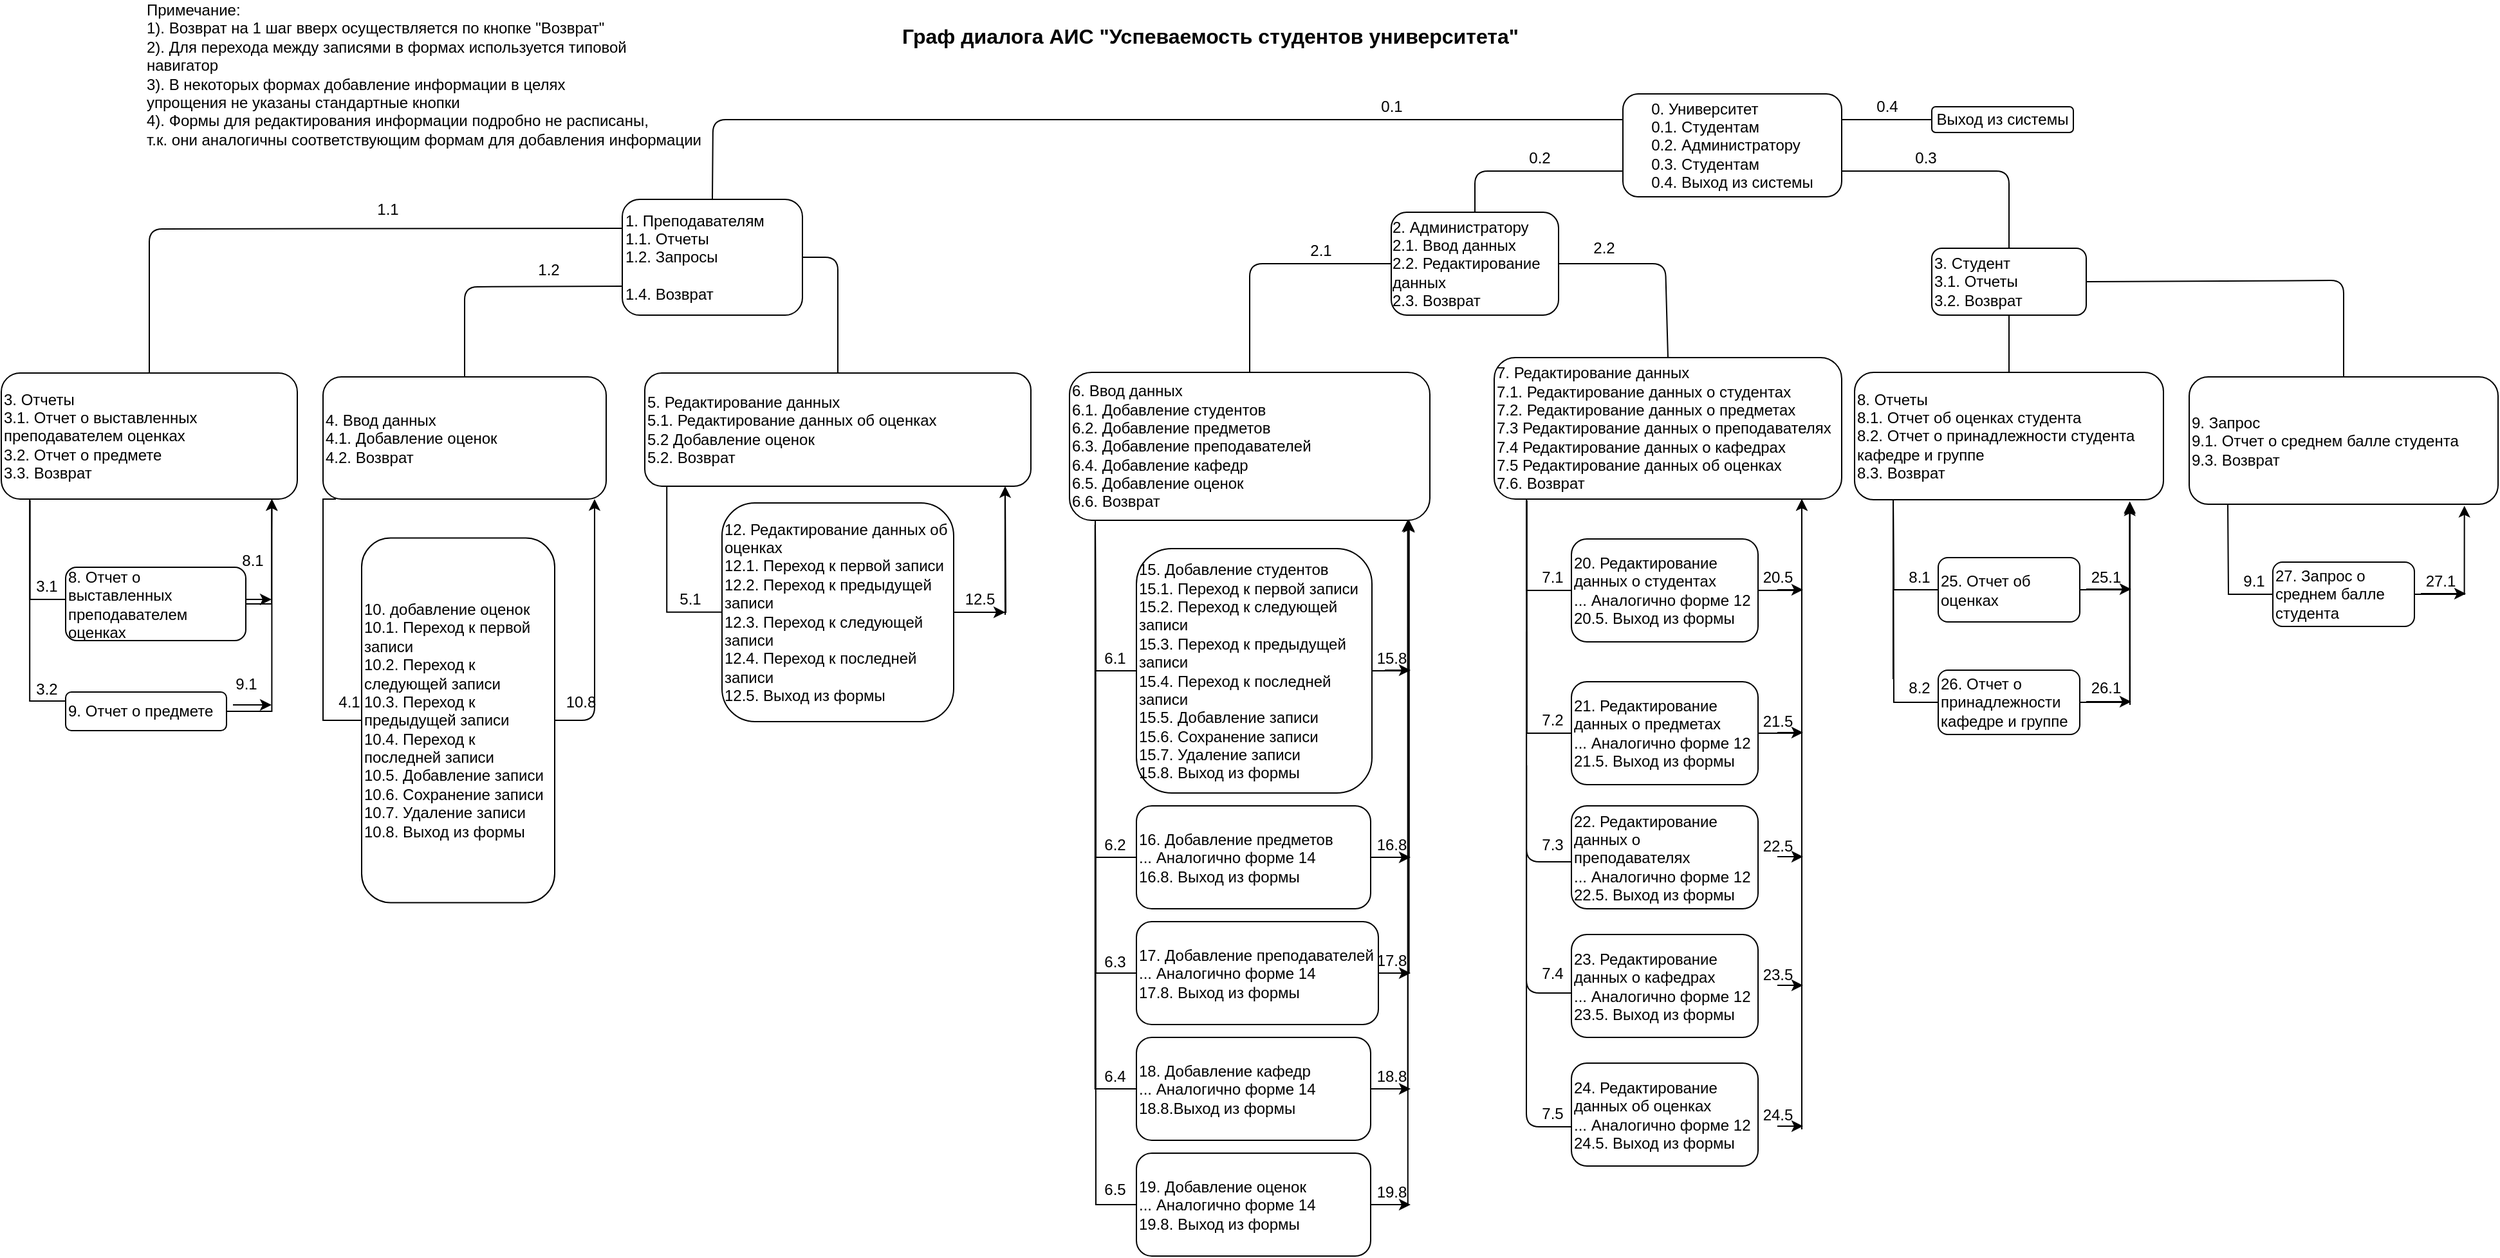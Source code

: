<mxfile version="12.4.2" type="device" pages="1"><diagram id="ThpzlMvyTChWkY-L1aGS" name="Page-1"><mxGraphModel dx="3471" dy="2727" grid="1" gridSize="10" guides="1" tooltips="1" connect="1" arrows="1" fold="1" page="1" pageScale="1" pageWidth="1169" pageHeight="1654" math="0" shadow="0"><root><mxCell id="0"/><mxCell id="1" parent="0"/><mxCell id="I7Cok4oT2zRdz4u-9SDx-5" style="edgeStyle=orthogonalEdgeStyle;rounded=0;orthogonalLoop=1;jettySize=auto;html=1;exitX=1;exitY=0.25;exitDx=0;exitDy=0;entryX=0;entryY=0.5;entryDx=0;entryDy=0;endArrow=none;endFill=0;" parent="1" source="I7Cok4oT2zRdz4u-9SDx-1" target="I7Cok4oT2zRdz4u-9SDx-2" edge="1"><mxGeometry relative="1" as="geometry"/></mxCell><mxCell id="I7Cok4oT2zRdz4u-9SDx-1" value="&lt;div style=&quot;text-align: left&quot;&gt;&lt;span&gt;0. Университет&lt;/span&gt;&lt;/div&gt;&lt;div style=&quot;text-align: left&quot;&gt;&lt;span&gt;0.1. Студентам&lt;/span&gt;&lt;/div&gt;&lt;div style=&quot;text-align: left&quot;&gt;&lt;span&gt;0.2. Администратору&lt;/span&gt;&lt;/div&gt;&lt;div style=&quot;text-align: left&quot;&gt;&lt;span&gt;0.3. Студентам&lt;/span&gt;&lt;/div&gt;&lt;div style=&quot;text-align: left&quot;&gt;&lt;span&gt;0.4. Выход из системы&lt;/span&gt;&lt;/div&gt;" style="rounded=1;whiteSpace=wrap;html=1;" parent="1" vertex="1"><mxGeometry x="320" y="35" width="170" height="80" as="geometry"/></mxCell><mxCell id="I7Cok4oT2zRdz4u-9SDx-2" value="Выход из системы" style="rounded=1;whiteSpace=wrap;html=1;" parent="1" vertex="1"><mxGeometry x="560" y="45" width="110" height="20" as="geometry"/></mxCell><mxCell id="I7Cok4oT2zRdz4u-9SDx-6" value="0.4" style="text;html=1;align=center;verticalAlign=middle;resizable=0;points=[];;autosize=1;" parent="1" vertex="1"><mxGeometry x="510" y="35" width="30" height="20" as="geometry"/></mxCell><mxCell id="I7Cok4oT2zRdz4u-9SDx-9" value="1. Преподавателям&lt;br&gt;1.1. Отчеты&lt;br&gt;1.2. Запросы&lt;br&gt;&lt;br&gt;1.4. Возврат" style="rounded=1;whiteSpace=wrap;html=1;align=left;" parent="1" vertex="1"><mxGeometry x="-457.5" y="117" width="140" height="90" as="geometry"/></mxCell><mxCell id="I7Cok4oT2zRdz4u-9SDx-12" value="" style="endArrow=none;html=1;exitX=0.5;exitY=0;exitDx=0;exitDy=0;entryX=0;entryY=0.25;entryDx=0;entryDy=0;" parent="1" source="I7Cok4oT2zRdz4u-9SDx-9" target="I7Cok4oT2zRdz4u-9SDx-1" edge="1"><mxGeometry width="50" height="50" relative="1" as="geometry"><mxPoint x="320" y="210" as="sourcePoint"/><mxPoint x="370" y="160" as="targetPoint"/><Array as="points"><mxPoint x="-387" y="55"/></Array></mxGeometry></mxCell><mxCell id="I7Cok4oT2zRdz4u-9SDx-13" value="0.1" style="text;html=1;align=center;verticalAlign=middle;resizable=0;points=[];;autosize=1;" parent="1" vertex="1"><mxGeometry x="125" y="35" width="30" height="20" as="geometry"/></mxCell><mxCell id="I7Cok4oT2zRdz4u-9SDx-14" value="3. Отчеты&lt;br&gt;3.1. Отчет о выставленных преподавателем оценках&lt;br&gt;3.2. Отчет о предмете&lt;br&gt;3.3. Возврат" style="rounded=1;whiteSpace=wrap;html=1;align=left;" parent="1" vertex="1"><mxGeometry x="-940" y="252" width="230" height="98" as="geometry"/></mxCell><mxCell id="I7Cok4oT2zRdz4u-9SDx-15" value="4. Ввод данных&lt;br&gt;4.1. Добавление оценок&lt;br&gt;4.2. Возврат" style="rounded=1;whiteSpace=wrap;html=1;align=left;" parent="1" vertex="1"><mxGeometry x="-690" y="255" width="220" height="95" as="geometry"/></mxCell><mxCell id="I7Cok4oT2zRdz4u-9SDx-16" value="5. Редактирование данных&lt;br&gt;5.1. Редактирование данных об оценках&lt;br&gt;5.2 Добавление оценок&lt;br&gt;5.2. Возврат" style="rounded=1;whiteSpace=wrap;html=1;align=left;" parent="1" vertex="1"><mxGeometry x="-440" y="252" width="300" height="88" as="geometry"/></mxCell><mxCell id="I7Cok4oT2zRdz4u-9SDx-18" value="&lt;div style=&quot;text-align: left&quot;&gt;&lt;span&gt;2. Администратору&lt;/span&gt;&lt;/div&gt;&lt;div style=&quot;text-align: left&quot;&gt;&lt;span&gt;2.1. Ввод данных&lt;/span&gt;&lt;/div&gt;&lt;div style=&quot;text-align: left&quot;&gt;&lt;span&gt;2.2. Редактирование данных&lt;/span&gt;&lt;/div&gt;&lt;div style=&quot;text-align: left&quot;&gt;&lt;span&gt;2.3. Возврат&lt;/span&gt;&lt;/div&gt;" style="rounded=1;whiteSpace=wrap;html=1;" parent="1" vertex="1"><mxGeometry x="140" y="127" width="130" height="80" as="geometry"/></mxCell><mxCell id="I7Cok4oT2zRdz4u-9SDx-19" value="6. Ввод данных&lt;br&gt;6.1. Добавление студентов&lt;br&gt;6.2. Добавление предметов&lt;br&gt;6.3. Добавление преподавателей&lt;br&gt;6.4. Добавление кафедр&lt;br&gt;6.5. Добавление оценок&lt;br&gt;6.6. Возврат" style="rounded=1;whiteSpace=wrap;html=1;align=left;" parent="1" vertex="1"><mxGeometry x="-110" y="251.5" width="280" height="115" as="geometry"/></mxCell><mxCell id="I7Cok4oT2zRdz4u-9SDx-20" value="7. Редактирование данных&lt;br&gt;7.1. Редактирование данных о студентах&lt;br&gt;7.2. Редактирование данных о предметах&lt;br&gt;7.3 Редактирование данных о&amp;nbsp;преподавателях&lt;br&gt;7.4 Редактирование данных о&amp;nbsp;кафедрах&lt;br&gt;7.5 Редактирование данных об оценках&lt;br&gt;7.6. Возврат" style="rounded=1;whiteSpace=wrap;html=1;align=left;" parent="1" vertex="1"><mxGeometry x="220" y="240" width="270" height="110" as="geometry"/></mxCell><mxCell id="I7Cok4oT2zRdz4u-9SDx-21" value="3. Студент&lt;br&gt;3.1. Отчеты&lt;br&gt;3.2. Возврат" style="rounded=1;whiteSpace=wrap;html=1;align=left;" parent="1" vertex="1"><mxGeometry x="560" y="155" width="120" height="52" as="geometry"/></mxCell><mxCell id="I7Cok4oT2zRdz4u-9SDx-22" value="8. Отчеты&lt;br&gt;8.1. Отчет об оценках студента&lt;br&gt;8.2. Отчет о принадлежности студента кафедре и группе&amp;nbsp;&lt;br&gt;8.3. Возврат" style="rounded=1;whiteSpace=wrap;html=1;align=left;" parent="1" vertex="1"><mxGeometry x="500" y="251.5" width="240" height="99" as="geometry"/></mxCell><mxCell id="I7Cok4oT2zRdz4u-9SDx-23" value="" style="endArrow=none;html=1;entryX=0;entryY=0.75;entryDx=0;entryDy=0;exitX=0.5;exitY=0;exitDx=0;exitDy=0;" parent="1" source="I7Cok4oT2zRdz4u-9SDx-18" target="I7Cok4oT2zRdz4u-9SDx-1" edge="1"><mxGeometry width="50" height="50" relative="1" as="geometry"><mxPoint x="-50" y="580" as="sourcePoint"/><mxPoint y="530" as="targetPoint"/><Array as="points"><mxPoint x="205" y="95"/></Array></mxGeometry></mxCell><mxCell id="I7Cok4oT2zRdz4u-9SDx-24" value="0.2" style="text;html=1;align=center;verticalAlign=middle;resizable=0;points=[];;autosize=1;" parent="1" vertex="1"><mxGeometry x="240" y="75" width="30" height="20" as="geometry"/></mxCell><mxCell id="I7Cok4oT2zRdz4u-9SDx-26" value="" style="endArrow=none;html=1;entryX=1;entryY=0.75;entryDx=0;entryDy=0;exitX=0.5;exitY=0;exitDx=0;exitDy=0;" parent="1" source="I7Cok4oT2zRdz4u-9SDx-21" target="I7Cok4oT2zRdz4u-9SDx-1" edge="1"><mxGeometry width="50" height="50" relative="1" as="geometry"><mxPoint x="340" y="580" as="sourcePoint"/><mxPoint x="390" y="530" as="targetPoint"/><Array as="points"><mxPoint x="620" y="95"/></Array></mxGeometry></mxCell><mxCell id="I7Cok4oT2zRdz4u-9SDx-27" value="0.3" style="text;html=1;align=center;verticalAlign=middle;resizable=0;points=[];;autosize=1;" parent="1" vertex="1"><mxGeometry x="540" y="75" width="30" height="20" as="geometry"/></mxCell><mxCell id="I7Cok4oT2zRdz4u-9SDx-146" style="edgeStyle=orthogonalEdgeStyle;rounded=0;orthogonalLoop=1;jettySize=auto;html=1;exitX=0;exitY=0.5;exitDx=0;exitDy=0;startArrow=none;startFill=0;endArrow=none;endFill=0;entryX=0.097;entryY=1.01;entryDx=0;entryDy=0;entryPerimeter=0;" parent="1" source="I7Cok4oT2zRdz4u-9SDx-28" target="I7Cok4oT2zRdz4u-9SDx-14" edge="1"><mxGeometry relative="1" as="geometry"><mxPoint x="-910" y="370" as="targetPoint"/><Array as="points"><mxPoint x="-918" y="428"/></Array></mxGeometry></mxCell><mxCell id="I7Cok4oT2zRdz4u-9SDx-153" style="edgeStyle=orthogonalEdgeStyle;rounded=0;orthogonalLoop=1;jettySize=auto;html=1;exitX=1;exitY=0.5;exitDx=0;exitDy=0;entryX=0.914;entryY=1.001;entryDx=0;entryDy=0;entryPerimeter=0;startArrow=none;startFill=0;endArrow=classic;endFill=1;" parent="1" source="I7Cok4oT2zRdz4u-9SDx-28" target="I7Cok4oT2zRdz4u-9SDx-14" edge="1"><mxGeometry relative="1" as="geometry"/></mxCell><mxCell id="I7Cok4oT2zRdz4u-9SDx-28" value="8. Отчет о выставленных преподавателем оценках" style="rounded=1;whiteSpace=wrap;html=1;align=left;" parent="1" vertex="1"><mxGeometry x="-890" y="403" width="140" height="57" as="geometry"/></mxCell><mxCell id="I7Cok4oT2zRdz4u-9SDx-145" style="edgeStyle=orthogonalEdgeStyle;rounded=0;orthogonalLoop=1;jettySize=auto;html=1;exitX=0;exitY=0.5;exitDx=0;exitDy=0;entryX=0.096;entryY=1.002;entryDx=0;entryDy=0;entryPerimeter=0;startArrow=none;startFill=0;endArrow=none;endFill=0;" parent="1" source="I7Cok4oT2zRdz4u-9SDx-29" target="I7Cok4oT2zRdz4u-9SDx-14" edge="1"><mxGeometry relative="1" as="geometry"><Array as="points"><mxPoint x="-918" y="507"/></Array></mxGeometry></mxCell><mxCell id="I7Cok4oT2zRdz4u-9SDx-154" style="edgeStyle=orthogonalEdgeStyle;rounded=0;orthogonalLoop=1;jettySize=auto;html=1;exitX=1;exitY=0.5;exitDx=0;exitDy=0;entryX=0.914;entryY=0.999;entryDx=0;entryDy=0;entryPerimeter=0;startArrow=none;startFill=0;endArrow=classic;endFill=1;" parent="1" source="I7Cok4oT2zRdz4u-9SDx-29" target="I7Cok4oT2zRdz4u-9SDx-14" edge="1"><mxGeometry relative="1" as="geometry"/></mxCell><mxCell id="I7Cok4oT2zRdz4u-9SDx-29" value="9. Отчет о предмете" style="rounded=1;whiteSpace=wrap;html=1;align=left;" parent="1" vertex="1"><mxGeometry x="-890" y="500" width="125" height="30" as="geometry"/></mxCell><mxCell id="I7Cok4oT2zRdz4u-9SDx-132" style="edgeStyle=orthogonalEdgeStyle;rounded=0;orthogonalLoop=1;jettySize=auto;html=1;exitX=0;exitY=0.5;exitDx=0;exitDy=0;startArrow=none;startFill=0;endArrow=none;endFill=0;" parent="1" source="I7Cok4oT2zRdz4u-9SDx-31" edge="1"><mxGeometry relative="1" as="geometry"><mxPoint x="-680" y="350" as="targetPoint"/><Array as="points"><mxPoint x="-690" y="522"/><mxPoint x="-690" y="350"/></Array></mxGeometry></mxCell><mxCell id="I7Cok4oT2zRdz4u-9SDx-31" value="10. добавление оценок&lt;br&gt;10.1. Переход к первой записи&lt;br&gt;10.2. Переход к следующей записи&lt;br&gt;10.3. Переход к предыдущей записи&lt;br&gt;10.4. Переход к последней записи&lt;br&gt;10.5. Добавление записи&lt;br&gt;10.6. Сохранение записи&lt;br&gt;10.7. Удаление записи&lt;br&gt;10.8. Выход из формы" style="rounded=1;whiteSpace=wrap;html=1;align=left;" parent="1" vertex="1"><mxGeometry x="-660" y="380.25" width="150" height="283.5" as="geometry"/></mxCell><mxCell id="I7Cok4oT2zRdz4u-9SDx-115" style="edgeStyle=orthogonalEdgeStyle;rounded=0;orthogonalLoop=1;jettySize=auto;html=1;exitX=0;exitY=0.5;exitDx=0;exitDy=0;startArrow=none;startFill=0;endArrow=none;endFill=0;entryX=0.057;entryY=0.999;entryDx=0;entryDy=0;entryPerimeter=0;" parent="1" target="I7Cok4oT2zRdz4u-9SDx-16" edge="1"><mxGeometry relative="1" as="geometry"><mxPoint x="-376.241" y="437.931" as="sourcePoint"/><mxPoint x="-420" y="350" as="targetPoint"/><Array as="points"><mxPoint x="-423" y="438"/></Array></mxGeometry></mxCell><mxCell id="I7Cok4oT2zRdz4u-9SDx-117" style="edgeStyle=orthogonalEdgeStyle;rounded=0;orthogonalLoop=1;jettySize=auto;html=1;exitX=1;exitY=0.5;exitDx=0;exitDy=0;startArrow=none;startFill=0;endArrow=classic;endFill=1;" parent="1" source="I7Cok4oT2zRdz4u-9SDx-33" edge="1"><mxGeometry relative="1" as="geometry"><mxPoint x="-160" y="340" as="targetPoint"/></mxGeometry></mxCell><mxCell id="I7Cok4oT2zRdz4u-9SDx-33" value="12. Редактирование данных об оценках&lt;br&gt;12.1. Переход к первой записи&lt;br&gt;12.2. Переход к предыдущей записи&lt;br&gt;12.3. Переход к следующей записи&lt;br&gt;12.4. Переход к последней записи&lt;br&gt;12.5. Выход из формы" style="rounded=1;whiteSpace=wrap;html=1;align=left;" parent="1" vertex="1"><mxGeometry x="-380" y="353" width="180" height="170" as="geometry"/></mxCell><mxCell id="I7Cok4oT2zRdz4u-9SDx-91" style="edgeStyle=orthogonalEdgeStyle;rounded=0;orthogonalLoop=1;jettySize=auto;html=1;exitX=0;exitY=0.5;exitDx=0;exitDy=0;startArrow=none;startFill=0;endArrow=none;endFill=0;" parent="1" source="I7Cok4oT2zRdz4u-9SDx-35" edge="1"><mxGeometry relative="1" as="geometry"><mxPoint x="-90" y="370" as="targetPoint"/></mxGeometry></mxCell><mxCell id="I7Cok4oT2zRdz4u-9SDx-93" style="edgeStyle=orthogonalEdgeStyle;rounded=0;orthogonalLoop=1;jettySize=auto;html=1;exitX=1;exitY=0.5;exitDx=0;exitDy=0;entryX=0.939;entryY=0.997;entryDx=0;entryDy=0;entryPerimeter=0;startArrow=none;startFill=0;endArrow=classic;endFill=1;" parent="1" source="I7Cok4oT2zRdz4u-9SDx-35" target="I7Cok4oT2zRdz4u-9SDx-19" edge="1"><mxGeometry relative="1" as="geometry"><Array as="points"><mxPoint x="153" y="484"/></Array></mxGeometry></mxCell><mxCell id="I7Cok4oT2zRdz4u-9SDx-35" value="15. Добавление студентов&lt;br&gt;15.1. Переход к первой записи&lt;br&gt;15.2. Переход к следующей записи&lt;br&gt;15.3. Переход к предыдущей записи&lt;br&gt;15.4. Переход к последней записи&lt;br&gt;15.5. Добавление записи&lt;br&gt;15.6. Сохранение записи&lt;br&gt;15.7. Удаление записи&lt;br&gt;15.8. Выход из формы" style="rounded=1;whiteSpace=wrap;html=1;align=left;" parent="1" vertex="1"><mxGeometry x="-58" y="388.5" width="183" height="190" as="geometry"/></mxCell><mxCell id="I7Cok4oT2zRdz4u-9SDx-90" style="edgeStyle=orthogonalEdgeStyle;rounded=0;orthogonalLoop=1;jettySize=auto;html=1;exitX=0;exitY=0.5;exitDx=0;exitDy=0;startArrow=none;startFill=0;endArrow=none;endFill=0;" parent="1" source="I7Cok4oT2zRdz4u-9SDx-36" edge="1"><mxGeometry relative="1" as="geometry"><mxPoint x="-90" y="370" as="targetPoint"/></mxGeometry></mxCell><mxCell id="I7Cok4oT2zRdz4u-9SDx-94" style="edgeStyle=orthogonalEdgeStyle;rounded=0;orthogonalLoop=1;jettySize=auto;html=1;exitX=1;exitY=0.5;exitDx=0;exitDy=0;entryX=0.942;entryY=1.004;entryDx=0;entryDy=0;entryPerimeter=0;startArrow=none;startFill=0;endArrow=classic;endFill=1;" parent="1" source="I7Cok4oT2zRdz4u-9SDx-36" target="I7Cok4oT2zRdz4u-9SDx-19" edge="1"><mxGeometry relative="1" as="geometry"><Array as="points"><mxPoint x="154" y="629"/></Array></mxGeometry></mxCell><mxCell id="I7Cok4oT2zRdz4u-9SDx-36" value="16. Добавление предметов&lt;br&gt;... Аналогично форме 14&lt;br&gt;16.8. Выход из формы" style="rounded=1;whiteSpace=wrap;html=1;align=left;" parent="1" vertex="1"><mxGeometry x="-58" y="588.5" width="182" height="80" as="geometry"/></mxCell><mxCell id="I7Cok4oT2zRdz4u-9SDx-89" style="edgeStyle=orthogonalEdgeStyle;rounded=0;orthogonalLoop=1;jettySize=auto;html=1;exitX=0;exitY=0.5;exitDx=0;exitDy=0;startArrow=none;startFill=0;endArrow=none;endFill=0;" parent="1" source="I7Cok4oT2zRdz4u-9SDx-37" edge="1"><mxGeometry relative="1" as="geometry"><mxPoint x="-90" y="370" as="targetPoint"/></mxGeometry></mxCell><mxCell id="I7Cok4oT2zRdz4u-9SDx-95" style="edgeStyle=orthogonalEdgeStyle;rounded=0;orthogonalLoop=1;jettySize=auto;html=1;exitX=1;exitY=0.5;exitDx=0;exitDy=0;entryX=0.942;entryY=0.997;entryDx=0;entryDy=0;entryPerimeter=0;startArrow=none;startFill=0;endArrow=classic;endFill=1;" parent="1" source="I7Cok4oT2zRdz4u-9SDx-37" target="I7Cok4oT2zRdz4u-9SDx-19" edge="1"><mxGeometry relative="1" as="geometry"><Array as="points"><mxPoint x="154" y="719"/></Array></mxGeometry></mxCell><mxCell id="I7Cok4oT2zRdz4u-9SDx-37" value="17. Добавление преподавателей&lt;br&gt;... Аналогично форме 14&lt;br&gt;17.8. Выход из формы" style="rounded=1;whiteSpace=wrap;html=1;align=left;" parent="1" vertex="1"><mxGeometry x="-58" y="678.5" width="188" height="80" as="geometry"/></mxCell><mxCell id="I7Cok4oT2zRdz4u-9SDx-88" style="edgeStyle=orthogonalEdgeStyle;rounded=0;orthogonalLoop=1;jettySize=auto;html=1;exitX=0;exitY=0.5;exitDx=0;exitDy=0;entryX=0.071;entryY=1.03;entryDx=0;entryDy=0;entryPerimeter=0;startArrow=none;startFill=0;endArrow=none;endFill=0;" parent="1" source="I7Cok4oT2zRdz4u-9SDx-38" target="I7Cok4oT2zRdz4u-9SDx-19" edge="1"><mxGeometry relative="1" as="geometry"/></mxCell><mxCell id="I7Cok4oT2zRdz4u-9SDx-96" style="edgeStyle=orthogonalEdgeStyle;rounded=0;orthogonalLoop=1;jettySize=auto;html=1;exitX=1;exitY=0.5;exitDx=0;exitDy=0;entryX=0.939;entryY=0.997;entryDx=0;entryDy=0;entryPerimeter=0;startArrow=none;startFill=0;endArrow=classic;endFill=1;" parent="1" source="I7Cok4oT2zRdz4u-9SDx-38" target="I7Cok4oT2zRdz4u-9SDx-19" edge="1"><mxGeometry relative="1" as="geometry"><Array as="points"><mxPoint x="153" y="809"/></Array></mxGeometry></mxCell><mxCell id="I7Cok4oT2zRdz4u-9SDx-38" value="18. Добавление кафедр&lt;br&gt;... Аналогично форме 14&lt;br&gt;18.8.Выход из формы" style="rounded=1;whiteSpace=wrap;html=1;align=left;" parent="1" vertex="1"><mxGeometry x="-58" y="768.5" width="182" height="80" as="geometry"/></mxCell><mxCell id="I7Cok4oT2zRdz4u-9SDx-87" style="edgeStyle=orthogonalEdgeStyle;rounded=0;orthogonalLoop=1;jettySize=auto;html=1;exitX=0;exitY=0.5;exitDx=0;exitDy=0;startArrow=none;startFill=0;endArrow=none;endFill=0;" parent="1" source="I7Cok4oT2zRdz4u-9SDx-39" edge="1"><mxGeometry relative="1" as="geometry"><mxPoint x="-90" y="367" as="targetPoint"/></mxGeometry></mxCell><mxCell id="I7Cok4oT2zRdz4u-9SDx-92" style="edgeStyle=orthogonalEdgeStyle;rounded=0;orthogonalLoop=1;jettySize=auto;html=1;exitX=1;exitY=0.5;exitDx=0;exitDy=0;entryX=0.939;entryY=0.997;entryDx=0;entryDy=0;entryPerimeter=0;startArrow=none;startFill=0;endArrow=classic;endFill=1;" parent="1" source="I7Cok4oT2zRdz4u-9SDx-39" target="I7Cok4oT2zRdz4u-9SDx-19" edge="1"><mxGeometry relative="1" as="geometry"><Array as="points"><mxPoint x="153" y="899"/></Array></mxGeometry></mxCell><mxCell id="I7Cok4oT2zRdz4u-9SDx-39" value="19. Добавление оценок&lt;br&gt;... Аналогично форме 14&lt;br&gt;19.8. Выход из формы" style="rounded=1;whiteSpace=wrap;html=1;align=left;" parent="1" vertex="1"><mxGeometry x="-58" y="858.5" width="182" height="80" as="geometry"/></mxCell><mxCell id="I7Cok4oT2zRdz4u-9SDx-77" style="edgeStyle=orthogonalEdgeStyle;rounded=0;orthogonalLoop=1;jettySize=auto;html=1;exitX=0;exitY=0.5;exitDx=0;exitDy=0;entryX=0.093;entryY=1;entryDx=0;entryDy=0;entryPerimeter=0;startArrow=none;startFill=0;endArrow=none;endFill=0;" parent="1" source="I7Cok4oT2zRdz4u-9SDx-41" target="I7Cok4oT2zRdz4u-9SDx-20" edge="1"><mxGeometry relative="1" as="geometry"><Array as="points"><mxPoint x="245" y="421"/></Array></mxGeometry></mxCell><mxCell id="I7Cok4oT2zRdz4u-9SDx-79" style="edgeStyle=orthogonalEdgeStyle;rounded=0;orthogonalLoop=1;jettySize=auto;html=1;exitX=1;exitY=0.5;exitDx=0;exitDy=0;startArrow=none;startFill=0;endArrow=classic;endFill=1;" parent="1" source="I7Cok4oT2zRdz4u-9SDx-41" edge="1"><mxGeometry relative="1" as="geometry"><Array as="points"><mxPoint x="459" y="421"/></Array><mxPoint x="459" y="350" as="targetPoint"/></mxGeometry></mxCell><mxCell id="I7Cok4oT2zRdz4u-9SDx-41" value="20. Редактирование данных о студентах&lt;br&gt;... Аналогично форме 12&lt;br&gt;20.5. Выход из формы" style="rounded=1;whiteSpace=wrap;html=1;align=left;" parent="1" vertex="1"><mxGeometry x="280" y="381" width="145" height="80" as="geometry"/></mxCell><mxCell id="I7Cok4oT2zRdz4u-9SDx-76" style="edgeStyle=orthogonalEdgeStyle;rounded=0;orthogonalLoop=1;jettySize=auto;html=1;exitX=0;exitY=0.5;exitDx=0;exitDy=0;entryX=0.094;entryY=1.01;entryDx=0;entryDy=0;entryPerimeter=0;startArrow=none;startFill=0;endArrow=none;endFill=0;" parent="1" source="I7Cok4oT2zRdz4u-9SDx-42" target="I7Cok4oT2zRdz4u-9SDx-20" edge="1"><mxGeometry relative="1" as="geometry"><Array as="points"><mxPoint x="245" y="532"/></Array></mxGeometry></mxCell><mxCell id="I7Cok4oT2zRdz4u-9SDx-78" style="edgeStyle=orthogonalEdgeStyle;rounded=0;orthogonalLoop=1;jettySize=auto;html=1;exitX=1;exitY=0.5;exitDx=0;exitDy=0;startArrow=none;startFill=0;endArrow=classic;endFill=1;" parent="1" source="I7Cok4oT2zRdz4u-9SDx-42" edge="1"><mxGeometry relative="1" as="geometry"><Array as="points"><mxPoint x="459" y="532"/></Array><mxPoint x="459" y="350" as="targetPoint"/></mxGeometry></mxCell><mxCell id="I7Cok4oT2zRdz4u-9SDx-42" value="21. Редактирование данных о предметах&amp;nbsp; &amp;nbsp; &amp;nbsp; ... Аналогично форме 12&lt;br&gt;21.5. Выход из формы" style="rounded=1;whiteSpace=wrap;html=1;align=left;" parent="1" vertex="1"><mxGeometry x="280" y="492" width="145" height="80" as="geometry"/></mxCell><mxCell id="I7Cok4oT2zRdz4u-9SDx-59" style="edgeStyle=orthogonalEdgeStyle;rounded=0;orthogonalLoop=1;jettySize=auto;html=1;exitX=0;exitY=0.5;exitDx=0;exitDy=0;startArrow=none;startFill=0;endArrow=none;endFill=0;" parent="1" source="I7Cok4oT2zRdz4u-9SDx-43" edge="1"><mxGeometry relative="1" as="geometry"><mxPoint x="530" y="350" as="targetPoint"/></mxGeometry></mxCell><mxCell id="I7Cok4oT2zRdz4u-9SDx-61" style="edgeStyle=orthogonalEdgeStyle;rounded=0;orthogonalLoop=1;jettySize=auto;html=1;exitX=1;exitY=0.5;exitDx=0;exitDy=0;entryX=0.891;entryY=1.013;entryDx=0;entryDy=0;entryPerimeter=0;startArrow=none;startFill=0;endArrow=classic;endFill=1;" parent="1" source="I7Cok4oT2zRdz4u-9SDx-43" target="I7Cok4oT2zRdz4u-9SDx-22" edge="1"><mxGeometry relative="1" as="geometry"><Array as="points"><mxPoint x="714" y="421"/></Array></mxGeometry></mxCell><mxCell id="I7Cok4oT2zRdz4u-9SDx-43" value="25. Отчет об оценках" style="rounded=1;whiteSpace=wrap;html=1;align=left;" parent="1" vertex="1"><mxGeometry x="565" y="395.5" width="110" height="50" as="geometry"/></mxCell><mxCell id="I7Cok4oT2zRdz4u-9SDx-57" style="edgeStyle=orthogonalEdgeStyle;rounded=0;orthogonalLoop=1;jettySize=auto;html=1;exitX=0;exitY=0.5;exitDx=0;exitDy=0;startArrow=none;startFill=0;endArrow=none;endFill=0;" parent="1" source="I7Cok4oT2zRdz4u-9SDx-44" edge="1"><mxGeometry relative="1" as="geometry"><mxPoint x="530" y="350" as="targetPoint"/></mxGeometry></mxCell><mxCell id="I7Cok4oT2zRdz4u-9SDx-62" style="edgeStyle=orthogonalEdgeStyle;rounded=0;orthogonalLoop=1;jettySize=auto;html=1;exitX=1;exitY=0.5;exitDx=0;exitDy=0;entryX=0.891;entryY=1.021;entryDx=0;entryDy=0;entryPerimeter=0;startArrow=none;startFill=0;endArrow=classic;endFill=1;" parent="1" source="I7Cok4oT2zRdz4u-9SDx-44" target="I7Cok4oT2zRdz4u-9SDx-22" edge="1"><mxGeometry relative="1" as="geometry"><Array as="points"><mxPoint x="714" y="508"/></Array></mxGeometry></mxCell><mxCell id="I7Cok4oT2zRdz4u-9SDx-44" value="26. Отчет о принадлежности кафедре и группе" style="rounded=1;whiteSpace=wrap;html=1;align=left;" parent="1" vertex="1"><mxGeometry x="565" y="483" width="110" height="50" as="geometry"/></mxCell><mxCell id="I7Cok4oT2zRdz4u-9SDx-58" style="edgeStyle=orthogonalEdgeStyle;rounded=0;orthogonalLoop=1;jettySize=auto;html=1;startArrow=none;startFill=0;endArrow=none;endFill=0;" parent="1" edge="1"><mxGeometry relative="1" as="geometry"><mxPoint x="530" y="350" as="targetPoint"/><mxPoint x="530" y="490" as="sourcePoint"/></mxGeometry></mxCell><mxCell id="I7Cok4oT2zRdz4u-9SDx-63" style="edgeStyle=orthogonalEdgeStyle;rounded=0;orthogonalLoop=1;jettySize=auto;html=1;entryX=0.891;entryY=1.037;entryDx=0;entryDy=0;entryPerimeter=0;startArrow=none;startFill=0;endArrow=classic;endFill=1;" parent="1" target="I7Cok4oT2zRdz4u-9SDx-22" edge="1"><mxGeometry relative="1" as="geometry"><Array as="points"><mxPoint x="714" y="510"/><mxPoint x="714" y="510"/></Array><mxPoint x="714" y="480" as="sourcePoint"/></mxGeometry></mxCell><mxCell id="I7Cok4oT2zRdz4u-9SDx-46" value="" style="endArrow=none;html=1;entryX=0.5;entryY=1;entryDx=0;entryDy=0;exitX=0.5;exitY=0;exitDx=0;exitDy=0;" parent="1" source="I7Cok4oT2zRdz4u-9SDx-22" target="I7Cok4oT2zRdz4u-9SDx-21" edge="1"><mxGeometry width="50" height="50" relative="1" as="geometry"><mxPoint x="530" y="450" as="sourcePoint"/><mxPoint x="730" y="440" as="targetPoint"/></mxGeometry></mxCell><mxCell id="I7Cok4oT2zRdz4u-9SDx-66" value="" style="endArrow=classic;html=1;exitX=1;exitY=0.5;exitDx=0;exitDy=0;" parent="1" edge="1"><mxGeometry width="50" height="50" relative="1" as="geometry"><mxPoint x="680" y="420" as="sourcePoint"/><mxPoint x="715" y="420" as="targetPoint"/></mxGeometry></mxCell><mxCell id="I7Cok4oT2zRdz4u-9SDx-67" value="" style="endArrow=classic;html=1;exitX=1;exitY=0.5;exitDx=0;exitDy=0;" parent="1" edge="1"><mxGeometry width="50" height="50" relative="1" as="geometry"><mxPoint x="680" y="507.5" as="sourcePoint"/><mxPoint x="715" y="507.5" as="targetPoint"/></mxGeometry></mxCell><mxCell id="I7Cok4oT2zRdz4u-9SDx-69" value="8.1" style="text;html=1;align=center;verticalAlign=middle;resizable=0;points=[];;autosize=1;" parent="1" vertex="1"><mxGeometry x="535" y="400.5" width="30" height="20" as="geometry"/></mxCell><mxCell id="I7Cok4oT2zRdz4u-9SDx-70" value="8.2" style="text;html=1;align=center;verticalAlign=middle;resizable=0;points=[];;autosize=1;" parent="1" vertex="1"><mxGeometry x="535" y="487" width="30" height="20" as="geometry"/></mxCell><mxCell id="I7Cok4oT2zRdz4u-9SDx-72" value="25.1" style="text;html=1;align=center;verticalAlign=middle;resizable=0;points=[];;autosize=1;" parent="1" vertex="1"><mxGeometry x="675" y="400.5" width="40" height="20" as="geometry"/></mxCell><mxCell id="I7Cok4oT2zRdz4u-9SDx-73" value="26.1" style="text;html=1;align=center;verticalAlign=middle;resizable=0;points=[];;autosize=1;" parent="1" vertex="1"><mxGeometry x="675" y="487" width="40" height="20" as="geometry"/></mxCell><mxCell id="I7Cok4oT2zRdz4u-9SDx-81" value="" style="endArrow=classic;html=1;" parent="1" edge="1"><mxGeometry width="50" height="50" relative="1" as="geometry"><mxPoint x="440" y="531.5" as="sourcePoint"/><mxPoint x="460" y="531.5" as="targetPoint"/></mxGeometry></mxCell><mxCell id="I7Cok4oT2zRdz4u-9SDx-82" value="" style="endArrow=classic;html=1;" parent="1" edge="1"><mxGeometry width="50" height="50" relative="1" as="geometry"><mxPoint x="440" y="420.5" as="sourcePoint"/><mxPoint x="460" y="420.5" as="targetPoint"/></mxGeometry></mxCell><mxCell id="I7Cok4oT2zRdz4u-9SDx-83" value="20.5" style="text;html=1;align=center;verticalAlign=middle;resizable=0;points=[];;autosize=1;" parent="1" vertex="1"><mxGeometry x="420" y="400.5" width="40" height="20" as="geometry"/></mxCell><mxCell id="I7Cok4oT2zRdz4u-9SDx-84" value="21.5" style="text;html=1;align=center;verticalAlign=middle;resizable=0;points=[];;autosize=1;" parent="1" vertex="1"><mxGeometry x="420" y="513" width="40" height="20" as="geometry"/></mxCell><mxCell id="I7Cok4oT2zRdz4u-9SDx-85" value="7.1" style="text;html=1;align=center;verticalAlign=middle;resizable=0;points=[];;autosize=1;" parent="1" vertex="1"><mxGeometry x="250" y="401" width="30" height="20" as="geometry"/></mxCell><mxCell id="I7Cok4oT2zRdz4u-9SDx-86" value="7.2" style="text;html=1;align=center;verticalAlign=middle;resizable=0;points=[];;autosize=1;" parent="1" vertex="1"><mxGeometry x="250" y="512" width="30" height="20" as="geometry"/></mxCell><mxCell id="I7Cok4oT2zRdz4u-9SDx-97" value="15.8" style="text;html=1;align=center;verticalAlign=middle;resizable=0;points=[];;autosize=1;" parent="1" vertex="1"><mxGeometry x="120" y="463.5" width="40" height="20" as="geometry"/></mxCell><mxCell id="I7Cok4oT2zRdz4u-9SDx-98" value="" style="endArrow=classic;html=1;" parent="1" edge="1"><mxGeometry width="50" height="50" relative="1" as="geometry"><mxPoint x="135" y="483" as="sourcePoint"/><mxPoint x="155" y="483" as="targetPoint"/></mxGeometry></mxCell><mxCell id="I7Cok4oT2zRdz4u-9SDx-99" value="" style="endArrow=classic;html=1;" parent="1" edge="1"><mxGeometry width="50" height="50" relative="1" as="geometry"><mxPoint x="135" y="628.5" as="sourcePoint"/><mxPoint x="155" y="628.5" as="targetPoint"/></mxGeometry></mxCell><mxCell id="I7Cok4oT2zRdz4u-9SDx-100" value="" style="endArrow=classic;html=1;" parent="1" edge="1"><mxGeometry width="50" height="50" relative="1" as="geometry"><mxPoint x="135" y="718.5" as="sourcePoint"/><mxPoint x="155" y="718.5" as="targetPoint"/></mxGeometry></mxCell><mxCell id="I7Cok4oT2zRdz4u-9SDx-101" value="" style="endArrow=classic;html=1;" parent="1" edge="1"><mxGeometry width="50" height="50" relative="1" as="geometry"><mxPoint x="135" y="808.5" as="sourcePoint"/><mxPoint x="155" y="808.5" as="targetPoint"/></mxGeometry></mxCell><mxCell id="I7Cok4oT2zRdz4u-9SDx-103" value="" style="endArrow=classic;html=1;" parent="1" edge="1"><mxGeometry width="50" height="50" relative="1" as="geometry"><mxPoint x="135" y="898.5" as="sourcePoint"/><mxPoint x="155" y="898.5" as="targetPoint"/></mxGeometry></mxCell><mxCell id="I7Cok4oT2zRdz4u-9SDx-104" value="16.8" style="text;html=1;align=center;verticalAlign=middle;resizable=0;points=[];;autosize=1;" parent="1" vertex="1"><mxGeometry x="120" y="608.5" width="40" height="20" as="geometry"/></mxCell><mxCell id="I7Cok4oT2zRdz4u-9SDx-105" value="17.8" style="text;html=1;align=center;verticalAlign=middle;resizable=0;points=[];;autosize=1;" parent="1" vertex="1"><mxGeometry x="120" y="698.5" width="40" height="20" as="geometry"/></mxCell><mxCell id="I7Cok4oT2zRdz4u-9SDx-106" value="18.8" style="text;html=1;align=center;verticalAlign=middle;resizable=0;points=[];;autosize=1;" parent="1" vertex="1"><mxGeometry x="120" y="788.5" width="40" height="20" as="geometry"/></mxCell><mxCell id="I7Cok4oT2zRdz4u-9SDx-107" value="19.8" style="text;html=1;align=center;verticalAlign=middle;resizable=0;points=[];;autosize=1;" parent="1" vertex="1"><mxGeometry x="120" y="878.5" width="40" height="20" as="geometry"/></mxCell><mxCell id="I7Cok4oT2zRdz4u-9SDx-108" value="6.1" style="text;html=1;align=center;verticalAlign=middle;resizable=0;points=[];;autosize=1;" parent="1" vertex="1"><mxGeometry x="-90" y="463.5" width="30" height="20" as="geometry"/></mxCell><mxCell id="I7Cok4oT2zRdz4u-9SDx-109" value="6.2" style="text;html=1;align=center;verticalAlign=middle;resizable=0;points=[];;autosize=1;" parent="1" vertex="1"><mxGeometry x="-90" y="608.5" width="30" height="20" as="geometry"/></mxCell><mxCell id="I7Cok4oT2zRdz4u-9SDx-110" value="6.3" style="text;html=1;align=center;verticalAlign=middle;resizable=0;points=[];;autosize=1;" parent="1" vertex="1"><mxGeometry x="-90" y="700" width="30" height="20" as="geometry"/></mxCell><mxCell id="I7Cok4oT2zRdz4u-9SDx-111" value="6.4" style="text;html=1;align=center;verticalAlign=middle;resizable=0;points=[];;autosize=1;" parent="1" vertex="1"><mxGeometry x="-90" y="788.5" width="30" height="20" as="geometry"/></mxCell><mxCell id="I7Cok4oT2zRdz4u-9SDx-112" value="6.5" style="text;html=1;align=center;verticalAlign=middle;resizable=0;points=[];;autosize=1;" parent="1" vertex="1"><mxGeometry x="-90" y="877" width="30" height="20" as="geometry"/></mxCell><mxCell id="I7Cok4oT2zRdz4u-9SDx-119" value="" style="endArrow=classic;html=1;" parent="1" edge="1"><mxGeometry width="50" height="50" relative="1" as="geometry"><mxPoint x="-180.0" y="438" as="sourcePoint"/><mxPoint x="-160.0" y="438" as="targetPoint"/></mxGeometry></mxCell><mxCell id="I7Cok4oT2zRdz4u-9SDx-120" value="12.5" style="text;html=1;align=center;verticalAlign=middle;resizable=0;points=[];;autosize=1;" parent="1" vertex="1"><mxGeometry x="-200" y="418" width="40" height="20" as="geometry"/></mxCell><mxCell id="I7Cok4oT2zRdz4u-9SDx-122" value="5.1" style="text;html=1;align=center;verticalAlign=middle;resizable=0;points=[];;autosize=1;" parent="1" vertex="1"><mxGeometry x="-420" y="418" width="30" height="20" as="geometry"/></mxCell><mxCell id="I7Cok4oT2zRdz4u-9SDx-127" style="edgeStyle=orthogonalEdgeStyle;rounded=0;orthogonalLoop=1;jettySize=auto;html=1;startArrow=none;startFill=0;endArrow=none;endFill=0;entryX=0.933;entryY=1.013;entryDx=0;entryDy=0;entryPerimeter=0;" parent="1" target="I7Cok4oT2zRdz4u-9SDx-16" edge="1"><mxGeometry relative="1" as="geometry"><mxPoint x="-140" y="360" as="targetPoint"/><Array as="points"><mxPoint x="-160" y="440"/><mxPoint x="-160" y="440"/></Array><mxPoint x="-160" y="440" as="sourcePoint"/></mxGeometry></mxCell><mxCell id="I7Cok4oT2zRdz4u-9SDx-136" value="" style="endArrow=classic;html=1;exitX=1;exitY=0.5;exitDx=0;exitDy=0;entryX=0.959;entryY=1;entryDx=0;entryDy=0;entryPerimeter=0;" parent="1" edge="1" target="I7Cok4oT2zRdz4u-9SDx-15" source="I7Cok4oT2zRdz4u-9SDx-31"><mxGeometry width="50" height="50" relative="1" as="geometry"><mxPoint x="-510" y="395.5" as="sourcePoint"/><mxPoint x="-480" y="360" as="targetPoint"/><Array as="points"><mxPoint x="-479" y="522"/><mxPoint x="-479" y="420"/></Array></mxGeometry></mxCell><mxCell id="I7Cok4oT2zRdz4u-9SDx-137" value="4.1" style="text;html=1;align=center;verticalAlign=middle;resizable=0;points=[];;autosize=1;" parent="1" vertex="1"><mxGeometry x="-685" y="498" width="30" height="20" as="geometry"/></mxCell><mxCell id="I7Cok4oT2zRdz4u-9SDx-139" value="10.8" style="text;html=1;align=center;verticalAlign=middle;resizable=0;points=[];;autosize=1;" parent="1" vertex="1"><mxGeometry x="-510" y="498" width="40" height="20" as="geometry"/></mxCell><mxCell id="I7Cok4oT2zRdz4u-9SDx-147" value="3.2" style="text;html=1;align=center;verticalAlign=middle;resizable=0;points=[];;autosize=1;" parent="1" vertex="1"><mxGeometry x="-920" y="488" width="30" height="20" as="geometry"/></mxCell><mxCell id="I7Cok4oT2zRdz4u-9SDx-148" value="3.1" style="text;html=1;align=center;verticalAlign=middle;resizable=0;points=[];;autosize=1;" parent="1" vertex="1"><mxGeometry x="-920" y="408" width="30" height="20" as="geometry"/></mxCell><mxCell id="I7Cok4oT2zRdz4u-9SDx-151" value="" style="endArrow=classic;html=1;" parent="1" edge="1"><mxGeometry width="50" height="50" relative="1" as="geometry"><mxPoint x="-750" y="428" as="sourcePoint"/><mxPoint x="-730" y="428" as="targetPoint"/></mxGeometry></mxCell><mxCell id="I7Cok4oT2zRdz4u-9SDx-152" value="" style="endArrow=classic;html=1;" parent="1" edge="1"><mxGeometry width="50" height="50" relative="1" as="geometry"><mxPoint x="-760" y="510" as="sourcePoint"/><mxPoint x="-730" y="510" as="targetPoint"/><Array as="points"><mxPoint x="-750" y="510"/></Array></mxGeometry></mxCell><mxCell id="I7Cok4oT2zRdz4u-9SDx-155" value="9.1" style="text;html=1;align=center;verticalAlign=middle;resizable=0;points=[];;autosize=1;" parent="1" vertex="1"><mxGeometry x="-765" y="483.5" width="30" height="20" as="geometry"/></mxCell><mxCell id="I7Cok4oT2zRdz4u-9SDx-156" value="8.1" style="text;html=1;align=center;verticalAlign=middle;resizable=0;points=[];;autosize=1;" parent="1" vertex="1"><mxGeometry x="-760" y="388" width="30" height="20" as="geometry"/></mxCell><mxCell id="I7Cok4oT2zRdz4u-9SDx-157" value="" style="endArrow=none;html=1;exitX=1;exitY=0.5;exitDx=0;exitDy=0;entryX=0.5;entryY=0;entryDx=0;entryDy=0;" parent="1" source="I7Cok4oT2zRdz4u-9SDx-18" target="I7Cok4oT2zRdz4u-9SDx-20" edge="1"><mxGeometry width="50" height="50" relative="1" as="geometry"><mxPoint x="340" y="200" as="sourcePoint"/><mxPoint x="390" y="150" as="targetPoint"/><Array as="points"><mxPoint x="353" y="167"/></Array></mxGeometry></mxCell><mxCell id="I7Cok4oT2zRdz4u-9SDx-158" value="" style="endArrow=none;html=1;entryX=0;entryY=0.5;entryDx=0;entryDy=0;exitX=0.5;exitY=0;exitDx=0;exitDy=0;" parent="1" source="I7Cok4oT2zRdz4u-9SDx-19" target="I7Cok4oT2zRdz4u-9SDx-18" edge="1"><mxGeometry width="50" height="50" relative="1" as="geometry"><mxPoint y="180" as="sourcePoint"/><mxPoint x="50" y="130" as="targetPoint"/><Array as="points"><mxPoint x="30" y="167"/></Array></mxGeometry></mxCell><mxCell id="I7Cok4oT2zRdz4u-9SDx-159" value="" style="endArrow=none;html=1;entryX=0;entryY=0.25;entryDx=0;entryDy=0;exitX=0.5;exitY=0;exitDx=0;exitDy=0;" parent="1" source="I7Cok4oT2zRdz4u-9SDx-14" target="I7Cok4oT2zRdz4u-9SDx-9" edge="1"><mxGeometry width="50" height="50" relative="1" as="geometry"><mxPoint x="-220" y="190" as="sourcePoint"/><mxPoint x="-170" y="140" as="targetPoint"/><Array as="points"><mxPoint x="-825" y="140"/></Array></mxGeometry></mxCell><mxCell id="I7Cok4oT2zRdz4u-9SDx-160" value="" style="endArrow=none;html=1;entryX=0;entryY=0.75;entryDx=0;entryDy=0;exitX=0.5;exitY=0;exitDx=0;exitDy=0;" parent="1" source="I7Cok4oT2zRdz4u-9SDx-15" target="I7Cok4oT2zRdz4u-9SDx-9" edge="1"><mxGeometry width="50" height="50" relative="1" as="geometry"><mxPoint x="-620" y="230" as="sourcePoint"/><mxPoint x="-570" y="180" as="targetPoint"/><Array as="points"><mxPoint x="-580" y="185"/></Array></mxGeometry></mxCell><mxCell id="I7Cok4oT2zRdz4u-9SDx-161" value="" style="endArrow=none;html=1;entryX=0.5;entryY=0;entryDx=0;entryDy=0;exitX=1;exitY=0.5;exitDx=0;exitDy=0;" parent="1" source="I7Cok4oT2zRdz4u-9SDx-9" target="I7Cok4oT2zRdz4u-9SDx-16" edge="1"><mxGeometry width="50" height="50" relative="1" as="geometry"><mxPoint x="-300" y="160" as="sourcePoint"/><mxPoint x="-170" y="160" as="targetPoint"/><Array as="points"><mxPoint x="-290" y="162"/></Array></mxGeometry></mxCell><mxCell id="I7Cok4oT2zRdz4u-9SDx-162" value="1.1" style="text;html=1;align=center;verticalAlign=middle;resizable=0;points=[];;autosize=1;" parent="1" vertex="1"><mxGeometry x="-655" y="115" width="30" height="20" as="geometry"/></mxCell><mxCell id="I7Cok4oT2zRdz4u-9SDx-163" value="1.2" style="text;html=1;align=center;verticalAlign=middle;resizable=0;points=[];;autosize=1;" parent="1" vertex="1"><mxGeometry x="-530" y="162" width="30" height="20" as="geometry"/></mxCell><mxCell id="I7Cok4oT2zRdz4u-9SDx-165" value="2.1" style="text;html=1;align=center;verticalAlign=middle;resizable=0;points=[];;autosize=1;" parent="1" vertex="1"><mxGeometry x="70" y="147" width="30" height="20" as="geometry"/></mxCell><mxCell id="I7Cok4oT2zRdz4u-9SDx-166" value="2.2" style="text;html=1;align=center;verticalAlign=middle;resizable=0;points=[];;autosize=1;" parent="1" vertex="1"><mxGeometry x="290" y="145" width="30" height="20" as="geometry"/></mxCell><mxCell id="I7Cok4oT2zRdz4u-9SDx-167" value="&lt;font style=&quot;font-size: 16px&quot;&gt;&lt;b&gt;Граф диалога АИС &quot;Успеваемость студентов университета&quot;&lt;/b&gt;&lt;/font&gt;" style="text;html=1;align=center;verticalAlign=middle;resizable=0;points=[];;autosize=1;" parent="1" vertex="1"><mxGeometry x="-246" y="-20.5" width="490" height="20" as="geometry"/></mxCell><mxCell id="I7Cok4oT2zRdz4u-9SDx-168" value="&lt;div style=&quot;text-align: left&quot;&gt;&lt;span&gt;Примечание:&lt;/span&gt;&lt;/div&gt;&lt;div style=&quot;text-align: left&quot;&gt;&lt;span&gt;1). Возврат на 1 шаг вверх осуществляется по кнопке &quot;Возврат&quot;&lt;/span&gt;&lt;/div&gt;&lt;div style=&quot;text-align: left&quot;&gt;&lt;span&gt;2). Для перехода между записями в формах используется типовой&amp;nbsp;&lt;/span&gt;&lt;/div&gt;&lt;div style=&quot;text-align: left&quot;&gt;&lt;span&gt;навигатор&lt;/span&gt;&lt;/div&gt;&lt;div style=&quot;text-align: left&quot;&gt;&lt;span&gt;3). В некоторых формах добавление информации в целях&amp;nbsp;&lt;/span&gt;&lt;/div&gt;&lt;div style=&quot;text-align: left&quot;&gt;&lt;span&gt;упрощения не указаны стандартные кнопки&lt;/span&gt;&lt;/div&gt;&lt;div style=&quot;text-align: left&quot;&gt;&lt;span&gt;4). Формы для редактирования информации подробно не расписаны,&amp;nbsp;&lt;/span&gt;&lt;/div&gt;&lt;div style=&quot;text-align: left&quot;&gt;&lt;span&gt;т.к. они аналогичны соответствующим формам для добавления информации&lt;/span&gt;&lt;/div&gt;" style="text;html=1;align=center;verticalAlign=middle;resizable=0;points=[];;autosize=1;" parent="1" vertex="1"><mxGeometry x="-837.5" y="-35" width="450" height="110" as="geometry"/></mxCell><mxCell id="o-i1eypbujCqUS0wCeo5-4" value="22. Редактирование данных о преподавателях&lt;br&gt;... Аналогично форме 12&lt;br&gt;22.5. Выход из формы" style="rounded=1;whiteSpace=wrap;html=1;align=left;" vertex="1" parent="1"><mxGeometry x="280" y="588.5" width="145" height="80" as="geometry"/></mxCell><mxCell id="o-i1eypbujCqUS0wCeo5-5" value="" style="endArrow=classic;html=1;" edge="1" parent="1"><mxGeometry width="50" height="50" relative="1" as="geometry"><mxPoint x="440" y="628" as="sourcePoint"/><mxPoint x="460" y="628" as="targetPoint"/></mxGeometry></mxCell><mxCell id="o-i1eypbujCqUS0wCeo5-6" value="22.5" style="text;html=1;align=center;verticalAlign=middle;resizable=0;points=[];;autosize=1;" vertex="1" parent="1"><mxGeometry x="420" y="609.5" width="40" height="20" as="geometry"/></mxCell><mxCell id="o-i1eypbujCqUS0wCeo5-7" value="7.3" style="text;html=1;align=center;verticalAlign=middle;resizable=0;points=[];;autosize=1;" vertex="1" parent="1"><mxGeometry x="250" y="608.5" width="30" height="20" as="geometry"/></mxCell><mxCell id="o-i1eypbujCqUS0wCeo5-8" value="23. Редактирование данных о кафедрах&lt;br&gt;... Аналогично форме 12&lt;br&gt;23.5. Выход из формы" style="rounded=1;whiteSpace=wrap;html=1;align=left;" vertex="1" parent="1"><mxGeometry x="280" y="688.5" width="145" height="80" as="geometry"/></mxCell><mxCell id="o-i1eypbujCqUS0wCeo5-9" value="" style="endArrow=classic;html=1;" edge="1" parent="1"><mxGeometry width="50" height="50" relative="1" as="geometry"><mxPoint x="440" y="728" as="sourcePoint"/><mxPoint x="460" y="728" as="targetPoint"/></mxGeometry></mxCell><mxCell id="o-i1eypbujCqUS0wCeo5-10" value="23.5" style="text;html=1;align=center;verticalAlign=middle;resizable=0;points=[];;autosize=1;" vertex="1" parent="1"><mxGeometry x="420" y="709.5" width="40" height="20" as="geometry"/></mxCell><mxCell id="o-i1eypbujCqUS0wCeo5-11" value="7.4" style="text;html=1;align=center;verticalAlign=middle;resizable=0;points=[];;autosize=1;" vertex="1" parent="1"><mxGeometry x="250" y="708.5" width="30" height="20" as="geometry"/></mxCell><mxCell id="o-i1eypbujCqUS0wCeo5-12" value="24. Редактирование данных об оценках&lt;br&gt;... Аналогично форме 12&lt;br&gt;24.5. Выход из формы" style="rounded=1;whiteSpace=wrap;html=1;align=left;" vertex="1" parent="1"><mxGeometry x="280" y="788.5" width="145" height="80" as="geometry"/></mxCell><mxCell id="o-i1eypbujCqUS0wCeo5-14" value="" style="endArrow=classic;html=1;" edge="1" parent="1"><mxGeometry width="50" height="50" relative="1" as="geometry"><mxPoint x="440" y="837.5" as="sourcePoint"/><mxPoint x="460" y="837.5" as="targetPoint"/></mxGeometry></mxCell><mxCell id="o-i1eypbujCqUS0wCeo5-15" value="24.5" style="text;html=1;align=center;verticalAlign=middle;resizable=0;points=[];;autosize=1;" vertex="1" parent="1"><mxGeometry x="420" y="819" width="40" height="20" as="geometry"/></mxCell><mxCell id="o-i1eypbujCqUS0wCeo5-16" value="7.5" style="text;html=1;align=center;verticalAlign=middle;resizable=0;points=[];;autosize=1;" vertex="1" parent="1"><mxGeometry x="250" y="818" width="30" height="20" as="geometry"/></mxCell><mxCell id="o-i1eypbujCqUS0wCeo5-25" value="" style="endArrow=none;html=1;entryX=0.093;entryY=1.009;entryDx=0;entryDy=0;entryPerimeter=0;exitX=1;exitY=1.175;exitDx=0;exitDy=0;exitPerimeter=0;" edge="1" parent="1" source="o-i1eypbujCqUS0wCeo5-7" target="I7Cok4oT2zRdz4u-9SDx-20"><mxGeometry width="50" height="50" relative="1" as="geometry"><mxPoint x="245" y="640" as="sourcePoint"/><mxPoint x="250" y="350" as="targetPoint"/><Array as="points"><mxPoint x="245" y="632"/></Array></mxGeometry></mxCell><mxCell id="o-i1eypbujCqUS0wCeo5-26" value="" style="endArrow=none;html=1;entryX=0.093;entryY=1.009;entryDx=0;entryDy=0;entryPerimeter=0;exitX=1;exitY=1.175;exitDx=0;exitDy=0;exitPerimeter=0;" edge="1" parent="1"><mxGeometry width="50" height="50" relative="1" as="geometry"><mxPoint x="280" y="734.01" as="sourcePoint"/><mxPoint x="245.11" y="453.0" as="targetPoint"/><Array as="points"><mxPoint x="245" y="734.01"/></Array></mxGeometry></mxCell><mxCell id="o-i1eypbujCqUS0wCeo5-27" value="" style="endArrow=none;html=1;entryX=0.093;entryY=1.009;entryDx=0;entryDy=0;entryPerimeter=0;exitX=1;exitY=1.175;exitDx=0;exitDy=0;exitPerimeter=0;" edge="1" parent="1"><mxGeometry width="50" height="50" relative="1" as="geometry"><mxPoint x="280" y="838.0" as="sourcePoint"/><mxPoint x="245.11" y="556.99" as="targetPoint"/><Array as="points"><mxPoint x="245" y="838"/></Array></mxGeometry></mxCell><mxCell id="o-i1eypbujCqUS0wCeo5-30" value="" style="endArrow=none;html=1;entryX=0.885;entryY=1;entryDx=0;entryDy=0;entryPerimeter=0;" edge="1" parent="1" target="I7Cok4oT2zRdz4u-9SDx-20"><mxGeometry width="50" height="50" relative="1" as="geometry"><mxPoint x="459" y="840" as="sourcePoint"/><mxPoint x="570" y="630" as="targetPoint"/><Array as="points"><mxPoint x="459" y="500"/></Array></mxGeometry></mxCell><mxCell id="o-i1eypbujCqUS0wCeo5-33" value="9. Запрос&lt;br&gt;9.1. Отчет о среднем балле студента&lt;br&gt;9.3. Возврат" style="rounded=1;whiteSpace=wrap;html=1;align=left;" vertex="1" parent="1"><mxGeometry x="760" y="255" width="240" height="99" as="geometry"/></mxCell><mxCell id="o-i1eypbujCqUS0wCeo5-34" style="edgeStyle=orthogonalEdgeStyle;rounded=0;orthogonalLoop=1;jettySize=auto;html=1;exitX=0;exitY=0.5;exitDx=0;exitDy=0;startArrow=none;startFill=0;endArrow=none;endFill=0;" edge="1" parent="1" source="o-i1eypbujCqUS0wCeo5-36"><mxGeometry relative="1" as="geometry"><mxPoint x="790" y="353.5" as="targetPoint"/></mxGeometry></mxCell><mxCell id="o-i1eypbujCqUS0wCeo5-35" style="edgeStyle=orthogonalEdgeStyle;rounded=0;orthogonalLoop=1;jettySize=auto;html=1;exitX=1;exitY=0.5;exitDx=0;exitDy=0;entryX=0.891;entryY=1.013;entryDx=0;entryDy=0;entryPerimeter=0;startArrow=none;startFill=0;endArrow=classic;endFill=1;" edge="1" parent="1" source="o-i1eypbujCqUS0wCeo5-36" target="o-i1eypbujCqUS0wCeo5-33"><mxGeometry relative="1" as="geometry"><Array as="points"><mxPoint x="974" y="424.5"/></Array></mxGeometry></mxCell><mxCell id="o-i1eypbujCqUS0wCeo5-36" value="27. Запрос о среднем балле студента" style="rounded=1;whiteSpace=wrap;html=1;align=left;" vertex="1" parent="1"><mxGeometry x="825" y="399" width="110" height="50" as="geometry"/></mxCell><mxCell id="o-i1eypbujCqUS0wCeo5-37" value="" style="endArrow=classic;html=1;exitX=1;exitY=0.5;exitDx=0;exitDy=0;" edge="1" parent="1"><mxGeometry width="50" height="50" relative="1" as="geometry"><mxPoint x="940" y="423.5" as="sourcePoint"/><mxPoint x="975" y="423.5" as="targetPoint"/></mxGeometry></mxCell><mxCell id="o-i1eypbujCqUS0wCeo5-38" value="9.1" style="text;html=1;align=center;verticalAlign=middle;resizable=0;points=[];;autosize=1;" vertex="1" parent="1"><mxGeometry x="795" y="404" width="30" height="20" as="geometry"/></mxCell><mxCell id="o-i1eypbujCqUS0wCeo5-39" value="27.1" style="text;html=1;align=center;verticalAlign=middle;resizable=0;points=[];;autosize=1;" vertex="1" parent="1"><mxGeometry x="935" y="404" width="40" height="20" as="geometry"/></mxCell><mxCell id="o-i1eypbujCqUS0wCeo5-40" value="" style="endArrow=none;html=1;exitX=1;exitY=0.5;exitDx=0;exitDy=0;entryX=0.5;entryY=0;entryDx=0;entryDy=0;" edge="1" parent="1" source="I7Cok4oT2zRdz4u-9SDx-21" target="o-i1eypbujCqUS0wCeo5-33"><mxGeometry width="50" height="50" relative="1" as="geometry"><mxPoint x="800" y="190" as="sourcePoint"/><mxPoint x="850" y="140" as="targetPoint"/><Array as="points"><mxPoint x="880" y="180"/></Array></mxGeometry></mxCell></root></mxGraphModel></diagram></mxfile>